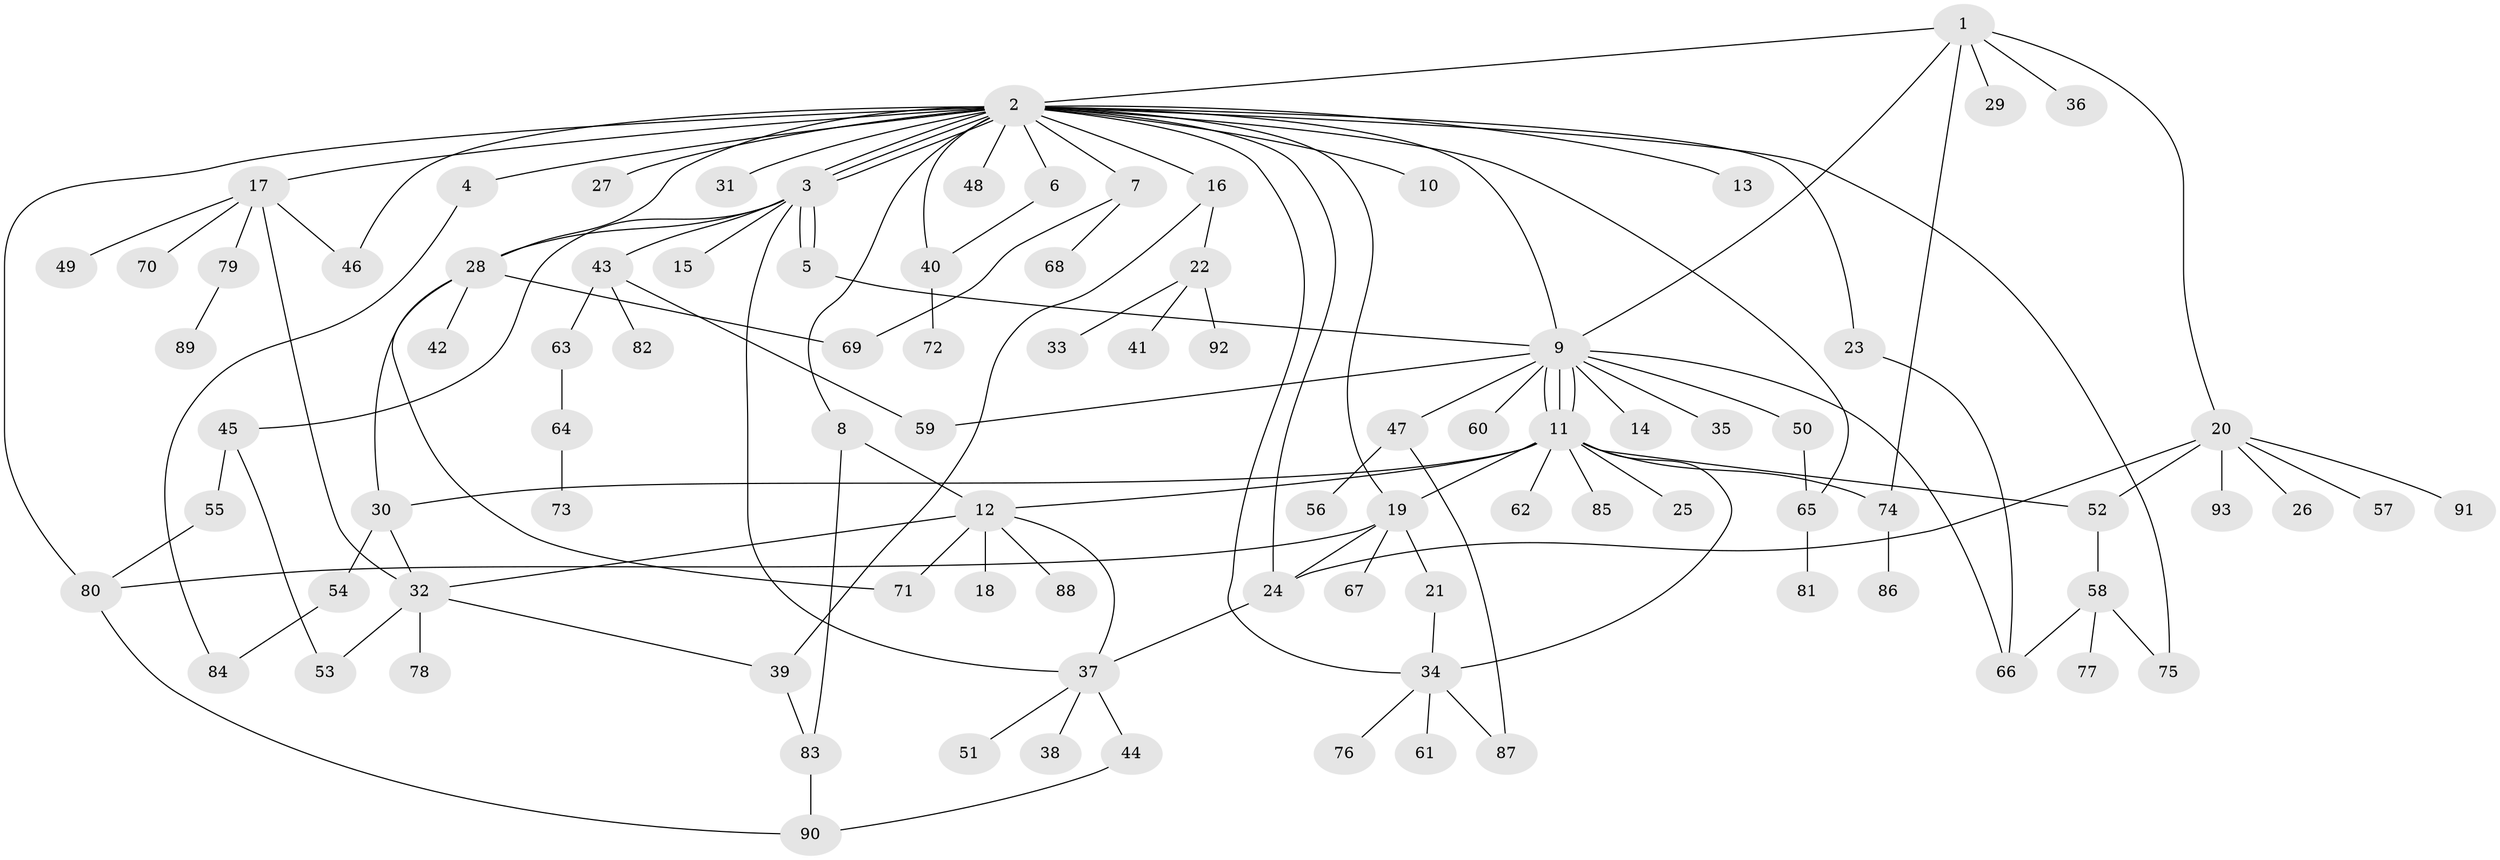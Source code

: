 // coarse degree distribution, {5: 0.11940298507462686, 23: 0.014925373134328358, 6: 0.04477611940298507, 2: 0.19402985074626866, 3: 0.11940298507462686, 10: 0.014925373134328358, 9: 0.014925373134328358, 1: 0.417910447761194, 7: 0.029850746268656716, 4: 0.029850746268656716}
// Generated by graph-tools (version 1.1) at 2025/50/03/04/25 22:50:19]
// undirected, 93 vertices, 131 edges
graph export_dot {
  node [color=gray90,style=filled];
  1;
  2;
  3;
  4;
  5;
  6;
  7;
  8;
  9;
  10;
  11;
  12;
  13;
  14;
  15;
  16;
  17;
  18;
  19;
  20;
  21;
  22;
  23;
  24;
  25;
  26;
  27;
  28;
  29;
  30;
  31;
  32;
  33;
  34;
  35;
  36;
  37;
  38;
  39;
  40;
  41;
  42;
  43;
  44;
  45;
  46;
  47;
  48;
  49;
  50;
  51;
  52;
  53;
  54;
  55;
  56;
  57;
  58;
  59;
  60;
  61;
  62;
  63;
  64;
  65;
  66;
  67;
  68;
  69;
  70;
  71;
  72;
  73;
  74;
  75;
  76;
  77;
  78;
  79;
  80;
  81;
  82;
  83;
  84;
  85;
  86;
  87;
  88;
  89;
  90;
  91;
  92;
  93;
  1 -- 2;
  1 -- 9;
  1 -- 20;
  1 -- 29;
  1 -- 36;
  1 -- 74;
  2 -- 3;
  2 -- 3;
  2 -- 3;
  2 -- 4;
  2 -- 6;
  2 -- 7;
  2 -- 8;
  2 -- 9;
  2 -- 10;
  2 -- 13;
  2 -- 16;
  2 -- 17;
  2 -- 19;
  2 -- 23;
  2 -- 24;
  2 -- 27;
  2 -- 28;
  2 -- 31;
  2 -- 34;
  2 -- 40;
  2 -- 46;
  2 -- 48;
  2 -- 65;
  2 -- 75;
  2 -- 80;
  3 -- 5;
  3 -- 5;
  3 -- 15;
  3 -- 28;
  3 -- 37;
  3 -- 43;
  3 -- 45;
  4 -- 84;
  5 -- 9;
  6 -- 40;
  7 -- 68;
  7 -- 69;
  8 -- 12;
  8 -- 83;
  9 -- 11;
  9 -- 11;
  9 -- 11;
  9 -- 14;
  9 -- 35;
  9 -- 47;
  9 -- 50;
  9 -- 59;
  9 -- 60;
  9 -- 66;
  11 -- 12;
  11 -- 19;
  11 -- 25;
  11 -- 30;
  11 -- 34;
  11 -- 52;
  11 -- 62;
  11 -- 74;
  11 -- 85;
  12 -- 18;
  12 -- 32;
  12 -- 37;
  12 -- 71;
  12 -- 88;
  16 -- 22;
  16 -- 39;
  17 -- 32;
  17 -- 46;
  17 -- 49;
  17 -- 70;
  17 -- 79;
  19 -- 21;
  19 -- 24;
  19 -- 67;
  19 -- 80;
  20 -- 24;
  20 -- 26;
  20 -- 52;
  20 -- 57;
  20 -- 91;
  20 -- 93;
  21 -- 34;
  22 -- 33;
  22 -- 41;
  22 -- 92;
  23 -- 66;
  24 -- 37;
  28 -- 30;
  28 -- 42;
  28 -- 69;
  28 -- 71;
  30 -- 32;
  30 -- 54;
  32 -- 39;
  32 -- 53;
  32 -- 78;
  34 -- 61;
  34 -- 76;
  34 -- 87;
  37 -- 38;
  37 -- 44;
  37 -- 51;
  39 -- 83;
  40 -- 72;
  43 -- 59;
  43 -- 63;
  43 -- 82;
  44 -- 90;
  45 -- 53;
  45 -- 55;
  47 -- 56;
  47 -- 87;
  50 -- 65;
  52 -- 58;
  54 -- 84;
  55 -- 80;
  58 -- 66;
  58 -- 75;
  58 -- 77;
  63 -- 64;
  64 -- 73;
  65 -- 81;
  74 -- 86;
  79 -- 89;
  80 -- 90;
  83 -- 90;
}
